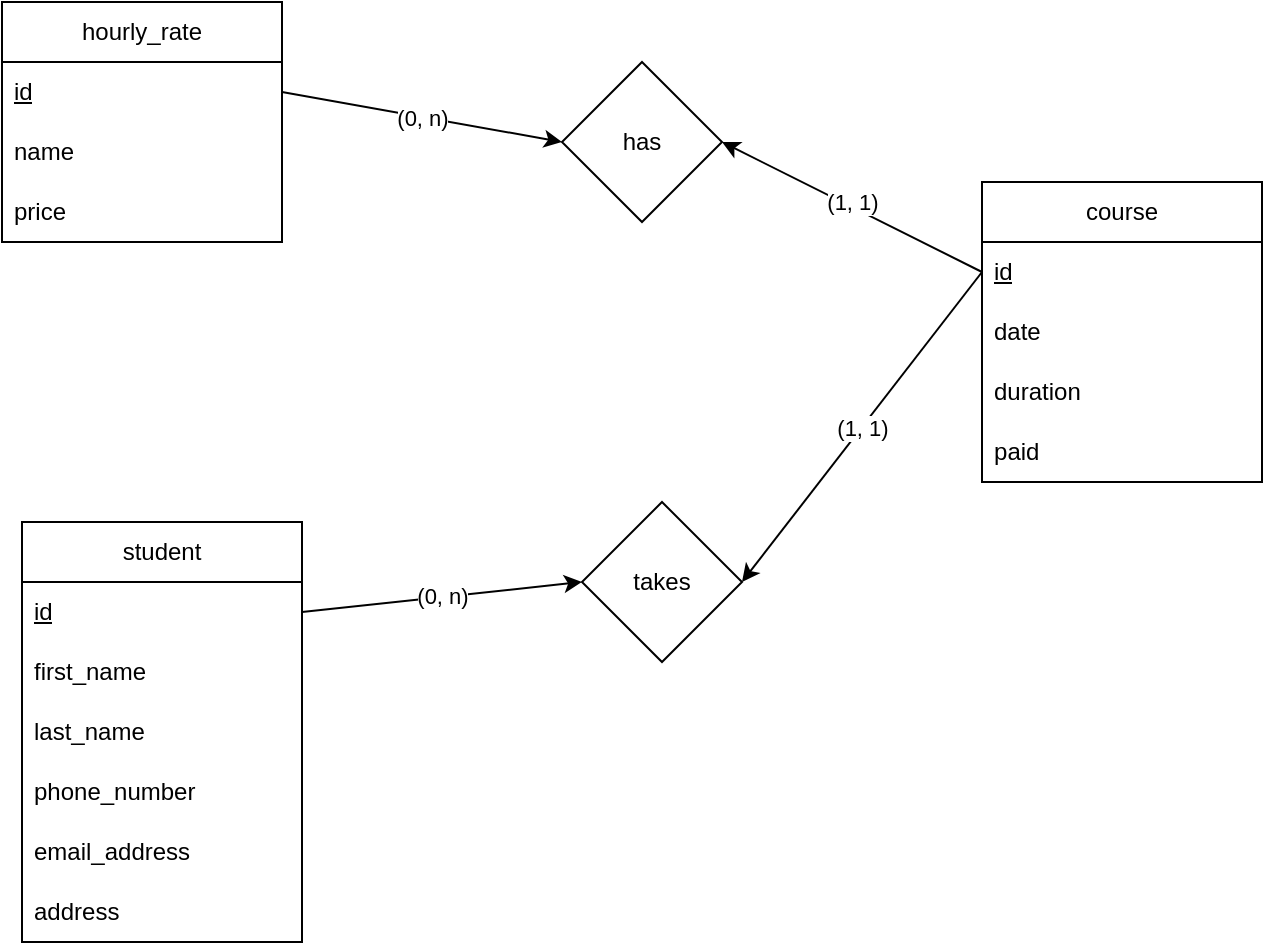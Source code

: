 <mxfile version="25.0.2">
  <diagram id="R2lEEEUBdFMjLlhIrx00" name="Page-1">
    <mxGraphModel dx="978" dy="578" grid="1" gridSize="10" guides="1" tooltips="1" connect="1" arrows="1" fold="1" page="1" pageScale="1" pageWidth="850" pageHeight="1100" math="0" shadow="0" extFonts="Permanent Marker^https://fonts.googleapis.com/css?family=Permanent+Marker">
      <root>
        <mxCell id="0" />
        <mxCell id="1" parent="0" />
        <mxCell id="FZZj91ICMIYE0WlQEAza-1" value="student" style="swimlane;fontStyle=0;childLayout=stackLayout;horizontal=1;startSize=30;horizontalStack=0;resizeParent=1;resizeParentMax=0;resizeLast=0;collapsible=1;marginBottom=0;whiteSpace=wrap;html=1;" parent="1" vertex="1">
          <mxGeometry x="150" y="320" width="140" height="210" as="geometry" />
        </mxCell>
        <mxCell id="FZZj91ICMIYE0WlQEAza-2" value="&lt;u&gt;id&lt;/u&gt;" style="text;strokeColor=none;fillColor=none;align=left;verticalAlign=middle;spacingLeft=4;spacingRight=4;overflow=hidden;points=[[0,0.5],[1,0.5]];portConstraint=eastwest;rotatable=0;whiteSpace=wrap;html=1;" parent="FZZj91ICMIYE0WlQEAza-1" vertex="1">
          <mxGeometry y="30" width="140" height="30" as="geometry" />
        </mxCell>
        <mxCell id="FZZj91ICMIYE0WlQEAza-3" value="first_name" style="text;strokeColor=none;fillColor=none;align=left;verticalAlign=middle;spacingLeft=4;spacingRight=4;overflow=hidden;points=[[0,0.5],[1,0.5]];portConstraint=eastwest;rotatable=0;whiteSpace=wrap;html=1;" parent="FZZj91ICMIYE0WlQEAza-1" vertex="1">
          <mxGeometry y="60" width="140" height="30" as="geometry" />
        </mxCell>
        <mxCell id="FZZj91ICMIYE0WlQEAza-4" value="last_name" style="text;strokeColor=none;fillColor=none;align=left;verticalAlign=middle;spacingLeft=4;spacingRight=4;overflow=hidden;points=[[0,0.5],[1,0.5]];portConstraint=eastwest;rotatable=0;whiteSpace=wrap;html=1;" parent="FZZj91ICMIYE0WlQEAza-1" vertex="1">
          <mxGeometry y="90" width="140" height="30" as="geometry" />
        </mxCell>
        <mxCell id="FZZj91ICMIYE0WlQEAza-5" value="phone_number" style="text;strokeColor=none;fillColor=none;align=left;verticalAlign=middle;spacingLeft=4;spacingRight=4;overflow=hidden;points=[[0,0.5],[1,0.5]];portConstraint=eastwest;rotatable=0;whiteSpace=wrap;html=1;" parent="FZZj91ICMIYE0WlQEAza-1" vertex="1">
          <mxGeometry y="120" width="140" height="30" as="geometry" />
        </mxCell>
        <mxCell id="cdCcQcg1VTdCsdYqrNg9-1" value="email_address" style="text;strokeColor=none;fillColor=none;align=left;verticalAlign=middle;spacingLeft=4;spacingRight=4;overflow=hidden;points=[[0,0.5],[1,0.5]];portConstraint=eastwest;rotatable=0;whiteSpace=wrap;html=1;" parent="FZZj91ICMIYE0WlQEAza-1" vertex="1">
          <mxGeometry y="150" width="140" height="30" as="geometry" />
        </mxCell>
        <mxCell id="FZZj91ICMIYE0WlQEAza-6" value="address" style="text;strokeColor=none;fillColor=none;align=left;verticalAlign=middle;spacingLeft=4;spacingRight=4;overflow=hidden;points=[[0,0.5],[1,0.5]];portConstraint=eastwest;rotatable=0;whiteSpace=wrap;html=1;" parent="FZZj91ICMIYE0WlQEAza-1" vertex="1">
          <mxGeometry y="180" width="140" height="30" as="geometry" />
        </mxCell>
        <mxCell id="FZZj91ICMIYE0WlQEAza-7" value="hourly_rate" style="swimlane;fontStyle=0;childLayout=stackLayout;horizontal=1;startSize=30;horizontalStack=0;resizeParent=1;resizeParentMax=0;resizeLast=0;collapsible=1;marginBottom=0;whiteSpace=wrap;html=1;" parent="1" vertex="1">
          <mxGeometry x="140" y="60" width="140" height="120" as="geometry" />
        </mxCell>
        <mxCell id="FZZj91ICMIYE0WlQEAza-8" value="&lt;u&gt;id&lt;/u&gt;" style="text;strokeColor=none;fillColor=none;align=left;verticalAlign=middle;spacingLeft=4;spacingRight=4;overflow=hidden;points=[[0,0.5],[1,0.5]];portConstraint=eastwest;rotatable=0;whiteSpace=wrap;html=1;" parent="FZZj91ICMIYE0WlQEAza-7" vertex="1">
          <mxGeometry y="30" width="140" height="30" as="geometry" />
        </mxCell>
        <mxCell id="FZZj91ICMIYE0WlQEAza-9" value="name" style="text;strokeColor=none;fillColor=none;align=left;verticalAlign=middle;spacingLeft=4;spacingRight=4;overflow=hidden;points=[[0,0.5],[1,0.5]];portConstraint=eastwest;rotatable=0;whiteSpace=wrap;html=1;" parent="FZZj91ICMIYE0WlQEAza-7" vertex="1">
          <mxGeometry y="60" width="140" height="30" as="geometry" />
        </mxCell>
        <mxCell id="FZZj91ICMIYE0WlQEAza-10" value="price" style="text;strokeColor=none;fillColor=none;align=left;verticalAlign=middle;spacingLeft=4;spacingRight=4;overflow=hidden;points=[[0,0.5],[1,0.5]];portConstraint=eastwest;rotatable=0;whiteSpace=wrap;html=1;" parent="FZZj91ICMIYE0WlQEAza-7" vertex="1">
          <mxGeometry y="90" width="140" height="30" as="geometry" />
        </mxCell>
        <mxCell id="FZZj91ICMIYE0WlQEAza-11" value="course" style="swimlane;fontStyle=0;childLayout=stackLayout;horizontal=1;startSize=30;horizontalStack=0;resizeParent=1;resizeParentMax=0;resizeLast=0;collapsible=1;marginBottom=0;whiteSpace=wrap;html=1;" parent="1" vertex="1">
          <mxGeometry x="630" y="150" width="140" height="150" as="geometry" />
        </mxCell>
        <mxCell id="FZZj91ICMIYE0WlQEAza-12" value="&lt;u&gt;id&lt;/u&gt;" style="text;strokeColor=none;fillColor=none;align=left;verticalAlign=middle;spacingLeft=4;spacingRight=4;overflow=hidden;points=[[0,0.5],[1,0.5]];portConstraint=eastwest;rotatable=0;whiteSpace=wrap;html=1;" parent="FZZj91ICMIYE0WlQEAza-11" vertex="1">
          <mxGeometry y="30" width="140" height="30" as="geometry" />
        </mxCell>
        <mxCell id="FZZj91ICMIYE0WlQEAza-13" value="date" style="text;strokeColor=none;fillColor=none;align=left;verticalAlign=middle;spacingLeft=4;spacingRight=4;overflow=hidden;points=[[0,0.5],[1,0.5]];portConstraint=eastwest;rotatable=0;whiteSpace=wrap;html=1;" parent="FZZj91ICMIYE0WlQEAza-11" vertex="1">
          <mxGeometry y="60" width="140" height="30" as="geometry" />
        </mxCell>
        <mxCell id="FZZj91ICMIYE0WlQEAza-16" value="duration" style="text;strokeColor=none;fillColor=none;align=left;verticalAlign=middle;spacingLeft=4;spacingRight=4;overflow=hidden;points=[[0,0.5],[1,0.5]];portConstraint=eastwest;rotatable=0;whiteSpace=wrap;html=1;" parent="FZZj91ICMIYE0WlQEAza-11" vertex="1">
          <mxGeometry y="90" width="140" height="30" as="geometry" />
        </mxCell>
        <mxCell id="a_BoElfmTPvVrsOz4T63-1" value="p&lt;span style=&quot;background-color: initial;&quot;&gt;aid&lt;/span&gt;" style="text;strokeColor=none;fillColor=none;align=left;verticalAlign=middle;spacingLeft=4;spacingRight=4;overflow=hidden;points=[[0,0.5],[1,0.5]];portConstraint=eastwest;rotatable=0;whiteSpace=wrap;html=1;" vertex="1" parent="FZZj91ICMIYE0WlQEAza-11">
          <mxGeometry y="120" width="140" height="30" as="geometry" />
        </mxCell>
        <mxCell id="FZZj91ICMIYE0WlQEAza-17" value="has" style="rhombus;whiteSpace=wrap;html=1;" parent="1" vertex="1">
          <mxGeometry x="420" y="90" width="80" height="80" as="geometry" />
        </mxCell>
        <mxCell id="FZZj91ICMIYE0WlQEAza-18" value="takes" style="rhombus;whiteSpace=wrap;html=1;" parent="1" vertex="1">
          <mxGeometry x="430" y="310" width="80" height="80" as="geometry" />
        </mxCell>
        <mxCell id="FZZj91ICMIYE0WlQEAza-19" value="(0, n)" style="endArrow=classic;html=1;rounded=0;exitX=1;exitY=0.5;exitDx=0;exitDy=0;entryX=0;entryY=0.5;entryDx=0;entryDy=0;" parent="1" source="FZZj91ICMIYE0WlQEAza-2" target="FZZj91ICMIYE0WlQEAza-18" edge="1">
          <mxGeometry relative="1" as="geometry">
            <mxPoint x="470" y="280" as="sourcePoint" />
            <mxPoint x="570" y="280" as="targetPoint" />
          </mxGeometry>
        </mxCell>
        <mxCell id="FZZj91ICMIYE0WlQEAza-22" value="" style="endArrow=classic;html=1;rounded=0;exitX=0;exitY=0.5;exitDx=0;exitDy=0;entryX=1;entryY=0.5;entryDx=0;entryDy=0;" parent="1" source="FZZj91ICMIYE0WlQEAza-12" target="FZZj91ICMIYE0WlQEAza-18" edge="1">
          <mxGeometry relative="1" as="geometry">
            <mxPoint x="440" y="280" as="sourcePoint" />
            <mxPoint x="540" y="280" as="targetPoint" />
          </mxGeometry>
        </mxCell>
        <mxCell id="FZZj91ICMIYE0WlQEAza-23" value="(1, 1)" style="edgeLabel;resizable=0;html=1;;align=center;verticalAlign=middle;" parent="FZZj91ICMIYE0WlQEAza-22" connectable="0" vertex="1">
          <mxGeometry relative="1" as="geometry" />
        </mxCell>
        <mxCell id="FZZj91ICMIYE0WlQEAza-24" value="" style="endArrow=classic;html=1;rounded=0;exitX=0;exitY=0.5;exitDx=0;exitDy=0;entryX=1;entryY=0.5;entryDx=0;entryDy=0;" parent="1" source="FZZj91ICMIYE0WlQEAza-12" target="FZZj91ICMIYE0WlQEAza-17" edge="1">
          <mxGeometry relative="1" as="geometry">
            <mxPoint x="440" y="280" as="sourcePoint" />
            <mxPoint x="540" y="280" as="targetPoint" />
          </mxGeometry>
        </mxCell>
        <mxCell id="FZZj91ICMIYE0WlQEAza-25" value="(1, 1)" style="edgeLabel;resizable=0;html=1;;align=center;verticalAlign=middle;" parent="FZZj91ICMIYE0WlQEAza-24" connectable="0" vertex="1">
          <mxGeometry relative="1" as="geometry">
            <mxPoint y="-3" as="offset" />
          </mxGeometry>
        </mxCell>
        <mxCell id="FZZj91ICMIYE0WlQEAza-28" value="" style="endArrow=classic;html=1;rounded=0;exitX=1;exitY=0.5;exitDx=0;exitDy=0;entryX=0;entryY=0.5;entryDx=0;entryDy=0;" parent="1" source="FZZj91ICMIYE0WlQEAza-8" target="FZZj91ICMIYE0WlQEAza-17" edge="1">
          <mxGeometry relative="1" as="geometry">
            <mxPoint x="440" y="280" as="sourcePoint" />
            <mxPoint x="540" y="280" as="targetPoint" />
          </mxGeometry>
        </mxCell>
        <mxCell id="FZZj91ICMIYE0WlQEAza-29" value="(0, n)" style="edgeLabel;resizable=0;html=1;;align=center;verticalAlign=middle;" parent="FZZj91ICMIYE0WlQEAza-28" connectable="0" vertex="1">
          <mxGeometry relative="1" as="geometry" />
        </mxCell>
      </root>
    </mxGraphModel>
  </diagram>
</mxfile>
